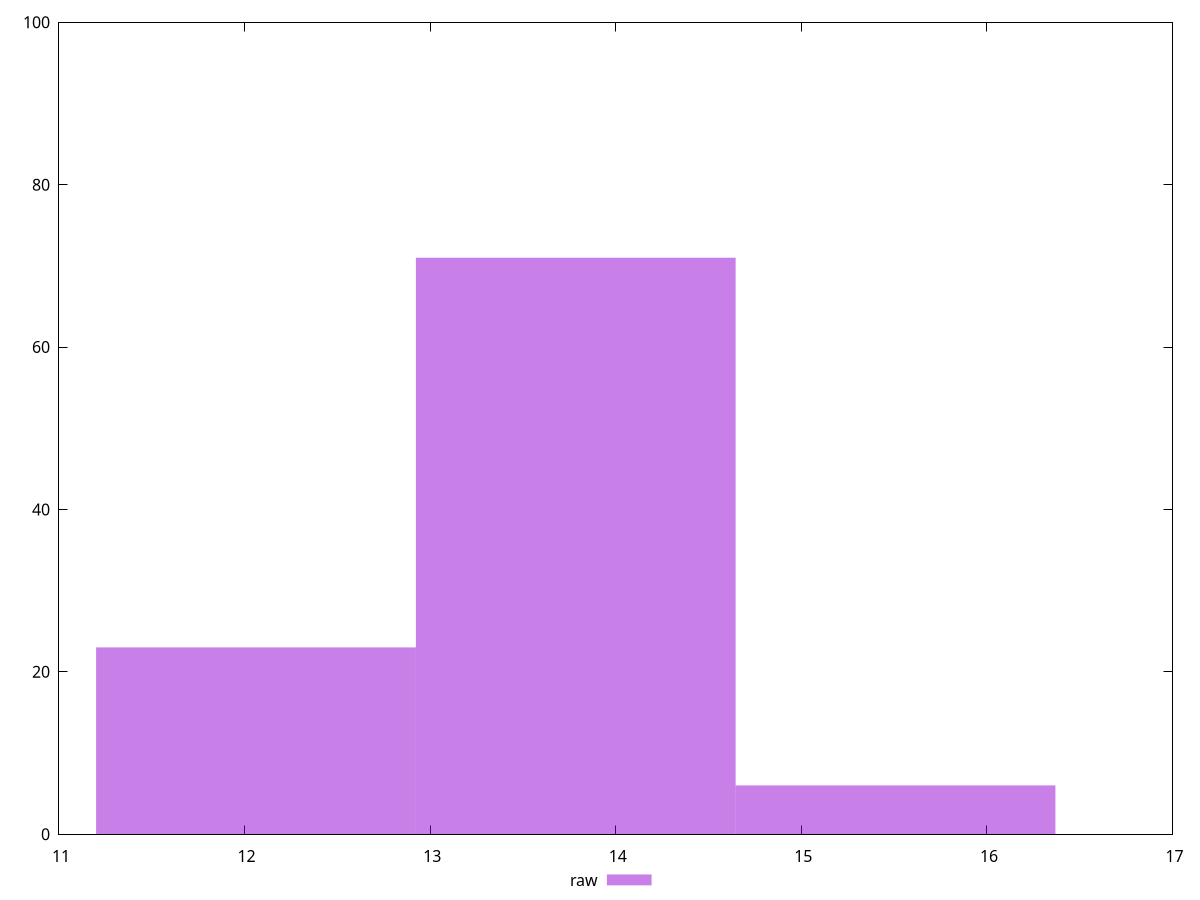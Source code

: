 reset
set terminal svg size 640, 490 enhanced background rgb 'white'
set output "reprap/bootup-time/samples/pages+cached+noexternal+nojs/raw/histogram.svg"

$raw <<EOF
13.784490070208578 71
15.50755132898465 6
12.061428811432506 23
EOF

set key outside below
set boxwidth 1.7230612587760723
set yrange [0:100]
set style fill transparent solid 0.5 noborder

plot \
  $raw title "raw" with boxes, \


reset
